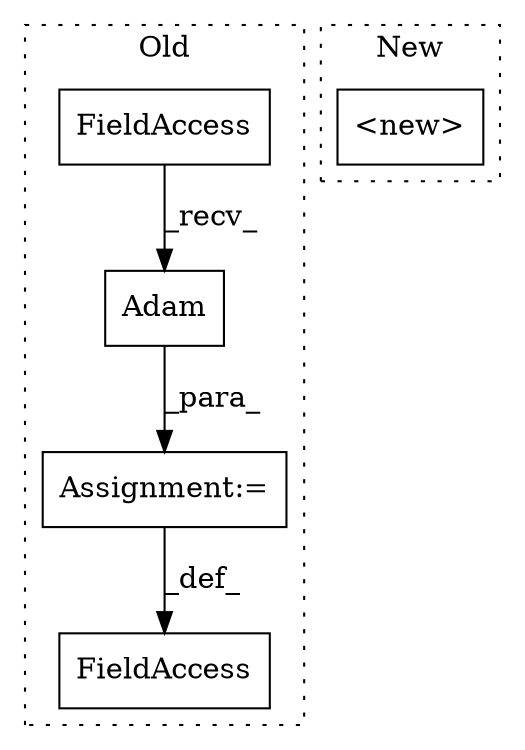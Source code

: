 digraph G {
subgraph cluster0 {
1 [label="Adam" a="32" s="2463,2525" l="5,1" shape="box"];
3 [label="FieldAccess" a="22" s="2451" l="11" shape="box"];
4 [label="FieldAccess" a="22" s="2432" l="18" shape="box"];
5 [label="Assignment:=" a="7" s="2450" l="1" shape="box"];
label = "Old";
style="dotted";
}
subgraph cluster1 {
2 [label="<new>" a="46" s="2296" l="8" shape="box"];
label = "New";
style="dotted";
}
1 -> 5 [label="_para_"];
3 -> 1 [label="_recv_"];
5 -> 4 [label="_def_"];
}